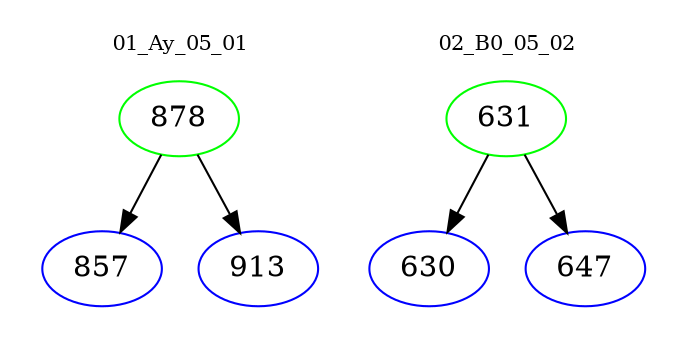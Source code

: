 digraph{
subgraph cluster_0 {
color = white
label = "01_Ay_05_01";
fontsize=10;
T0_878 [label="878", color="green"]
T0_878 -> T0_857 [color="black"]
T0_857 [label="857", color="blue"]
T0_878 -> T0_913 [color="black"]
T0_913 [label="913", color="blue"]
}
subgraph cluster_1 {
color = white
label = "02_B0_05_02";
fontsize=10;
T1_631 [label="631", color="green"]
T1_631 -> T1_630 [color="black"]
T1_630 [label="630", color="blue"]
T1_631 -> T1_647 [color="black"]
T1_647 [label="647", color="blue"]
}
}
